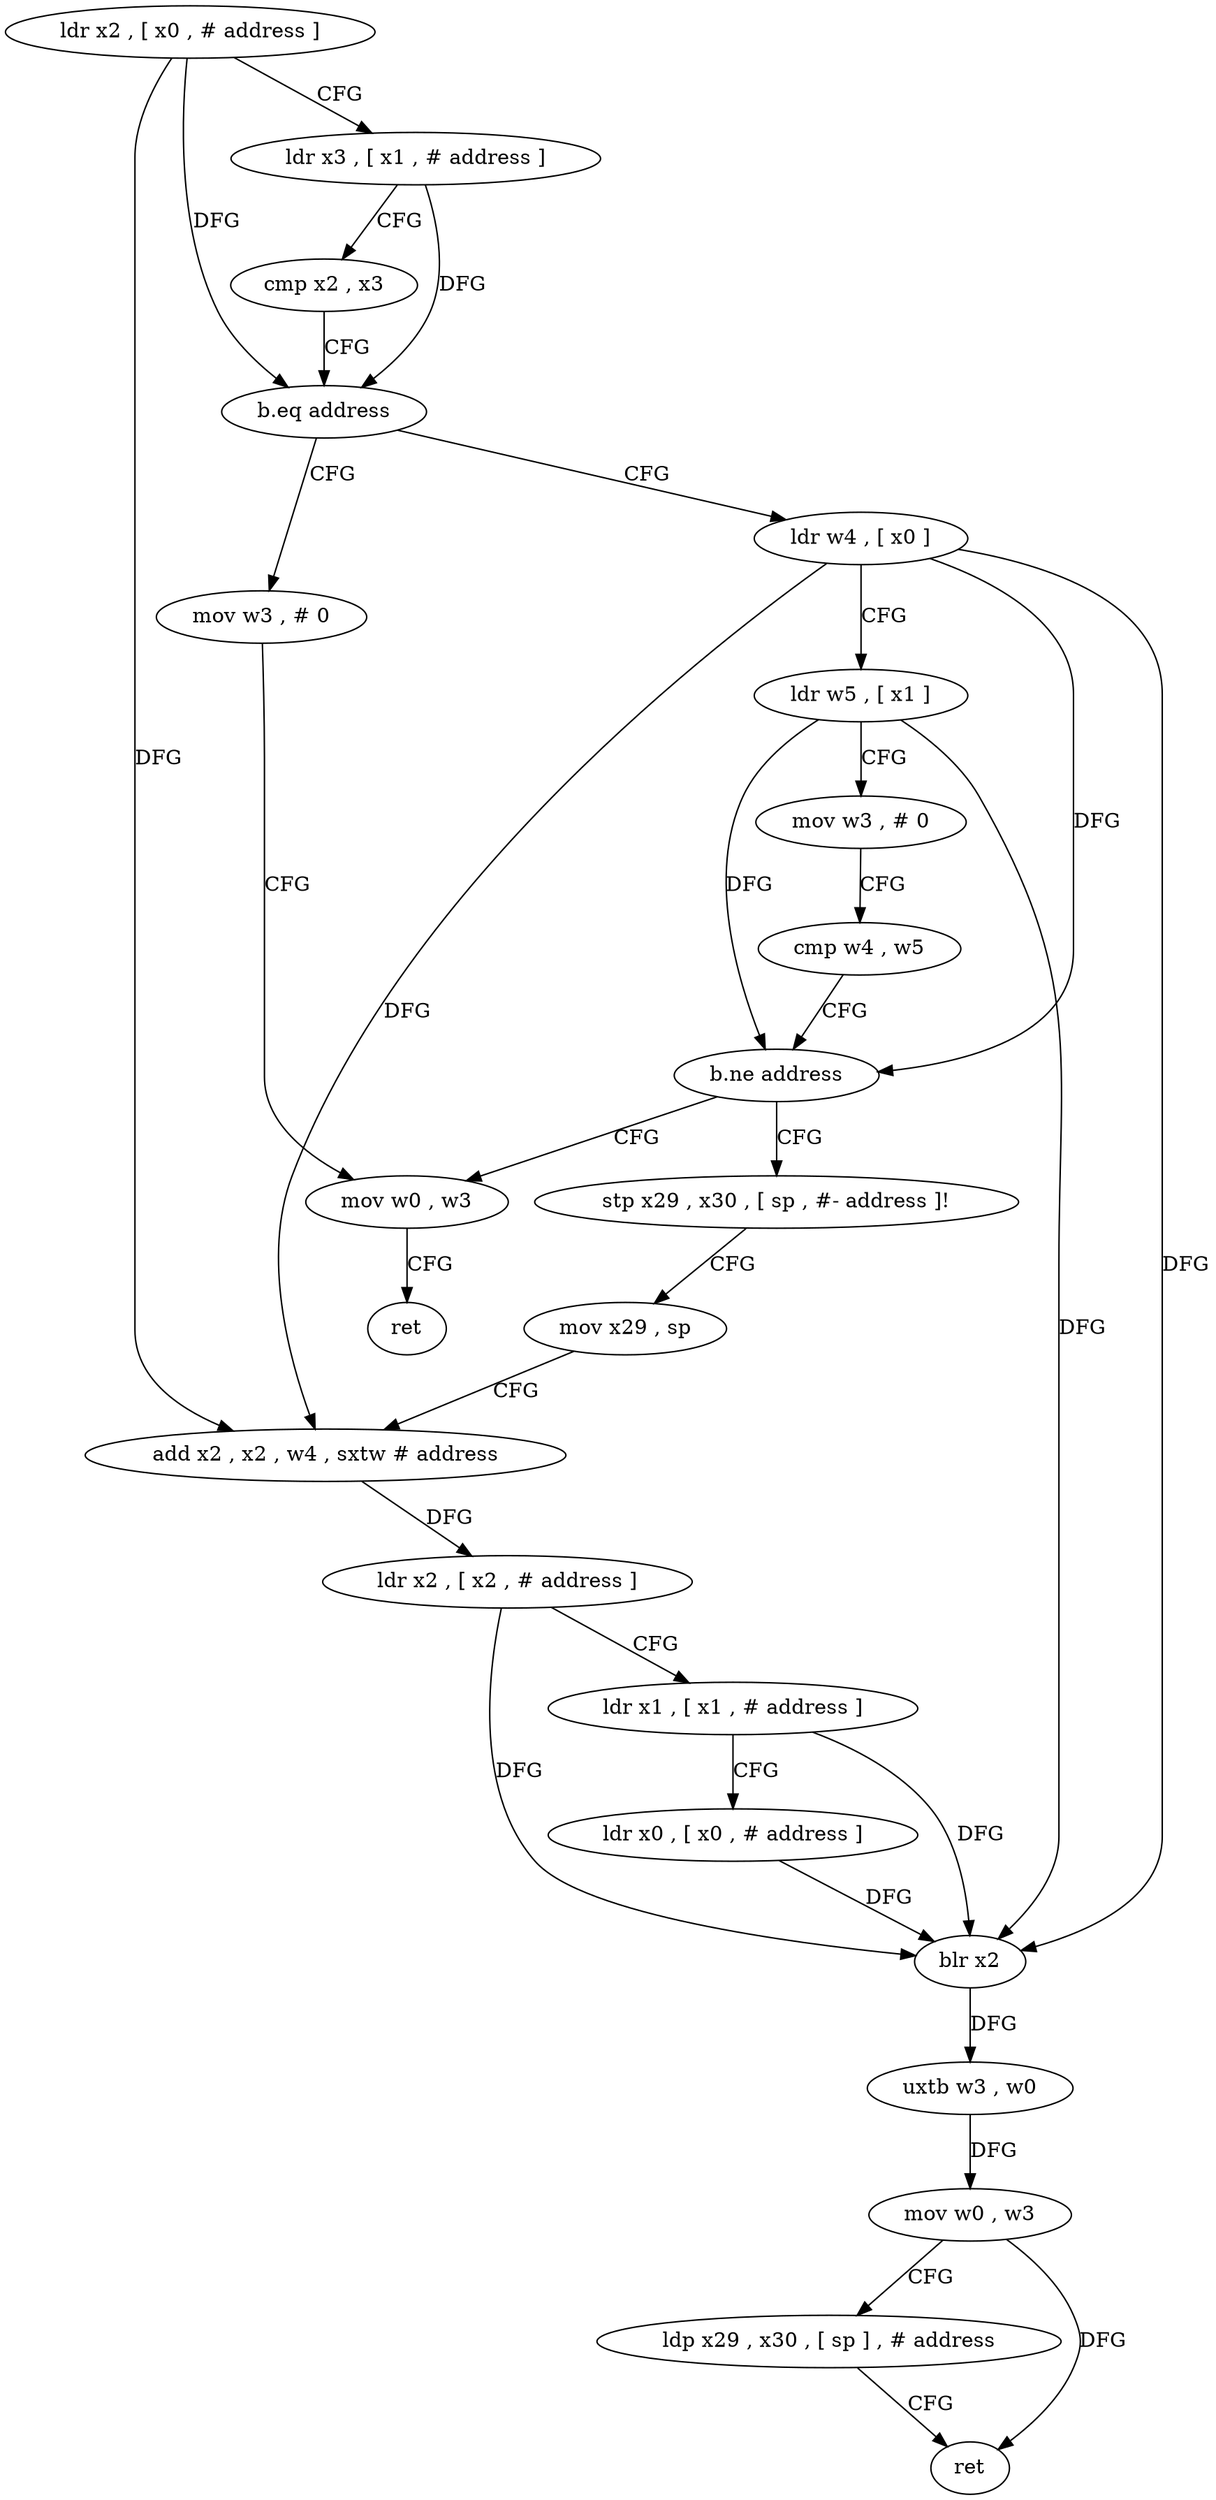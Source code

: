 digraph "func" {
"77256" [label = "ldr x2 , [ x0 , # address ]" ]
"77260" [label = "ldr x3 , [ x1 , # address ]" ]
"77264" [label = "cmp x2 , x3" ]
"77268" [label = "b.eq address" ]
"77284" [label = "ldr w4 , [ x0 ]" ]
"77272" [label = "mov w3 , # 0" ]
"77288" [label = "ldr w5 , [ x1 ]" ]
"77292" [label = "mov w3 , # 0" ]
"77296" [label = "cmp w4 , w5" ]
"77300" [label = "b.ne address" ]
"77276" [label = "mov w0 , w3" ]
"77304" [label = "stp x29 , x30 , [ sp , #- address ]!" ]
"77280" [label = "ret" ]
"77308" [label = "mov x29 , sp" ]
"77312" [label = "add x2 , x2 , w4 , sxtw # address" ]
"77316" [label = "ldr x2 , [ x2 , # address ]" ]
"77320" [label = "ldr x1 , [ x1 , # address ]" ]
"77324" [label = "ldr x0 , [ x0 , # address ]" ]
"77328" [label = "blr x2" ]
"77332" [label = "uxtb w3 , w0" ]
"77336" [label = "mov w0 , w3" ]
"77340" [label = "ldp x29 , x30 , [ sp ] , # address" ]
"77344" [label = "ret" ]
"77256" -> "77260" [ label = "CFG" ]
"77256" -> "77268" [ label = "DFG" ]
"77256" -> "77312" [ label = "DFG" ]
"77260" -> "77264" [ label = "CFG" ]
"77260" -> "77268" [ label = "DFG" ]
"77264" -> "77268" [ label = "CFG" ]
"77268" -> "77284" [ label = "CFG" ]
"77268" -> "77272" [ label = "CFG" ]
"77284" -> "77288" [ label = "CFG" ]
"77284" -> "77300" [ label = "DFG" ]
"77284" -> "77312" [ label = "DFG" ]
"77284" -> "77328" [ label = "DFG" ]
"77272" -> "77276" [ label = "CFG" ]
"77288" -> "77292" [ label = "CFG" ]
"77288" -> "77300" [ label = "DFG" ]
"77288" -> "77328" [ label = "DFG" ]
"77292" -> "77296" [ label = "CFG" ]
"77296" -> "77300" [ label = "CFG" ]
"77300" -> "77276" [ label = "CFG" ]
"77300" -> "77304" [ label = "CFG" ]
"77276" -> "77280" [ label = "CFG" ]
"77304" -> "77308" [ label = "CFG" ]
"77308" -> "77312" [ label = "CFG" ]
"77312" -> "77316" [ label = "DFG" ]
"77316" -> "77320" [ label = "CFG" ]
"77316" -> "77328" [ label = "DFG" ]
"77320" -> "77324" [ label = "CFG" ]
"77320" -> "77328" [ label = "DFG" ]
"77324" -> "77328" [ label = "DFG" ]
"77328" -> "77332" [ label = "DFG" ]
"77332" -> "77336" [ label = "DFG" ]
"77336" -> "77340" [ label = "CFG" ]
"77336" -> "77344" [ label = "DFG" ]
"77340" -> "77344" [ label = "CFG" ]
}
